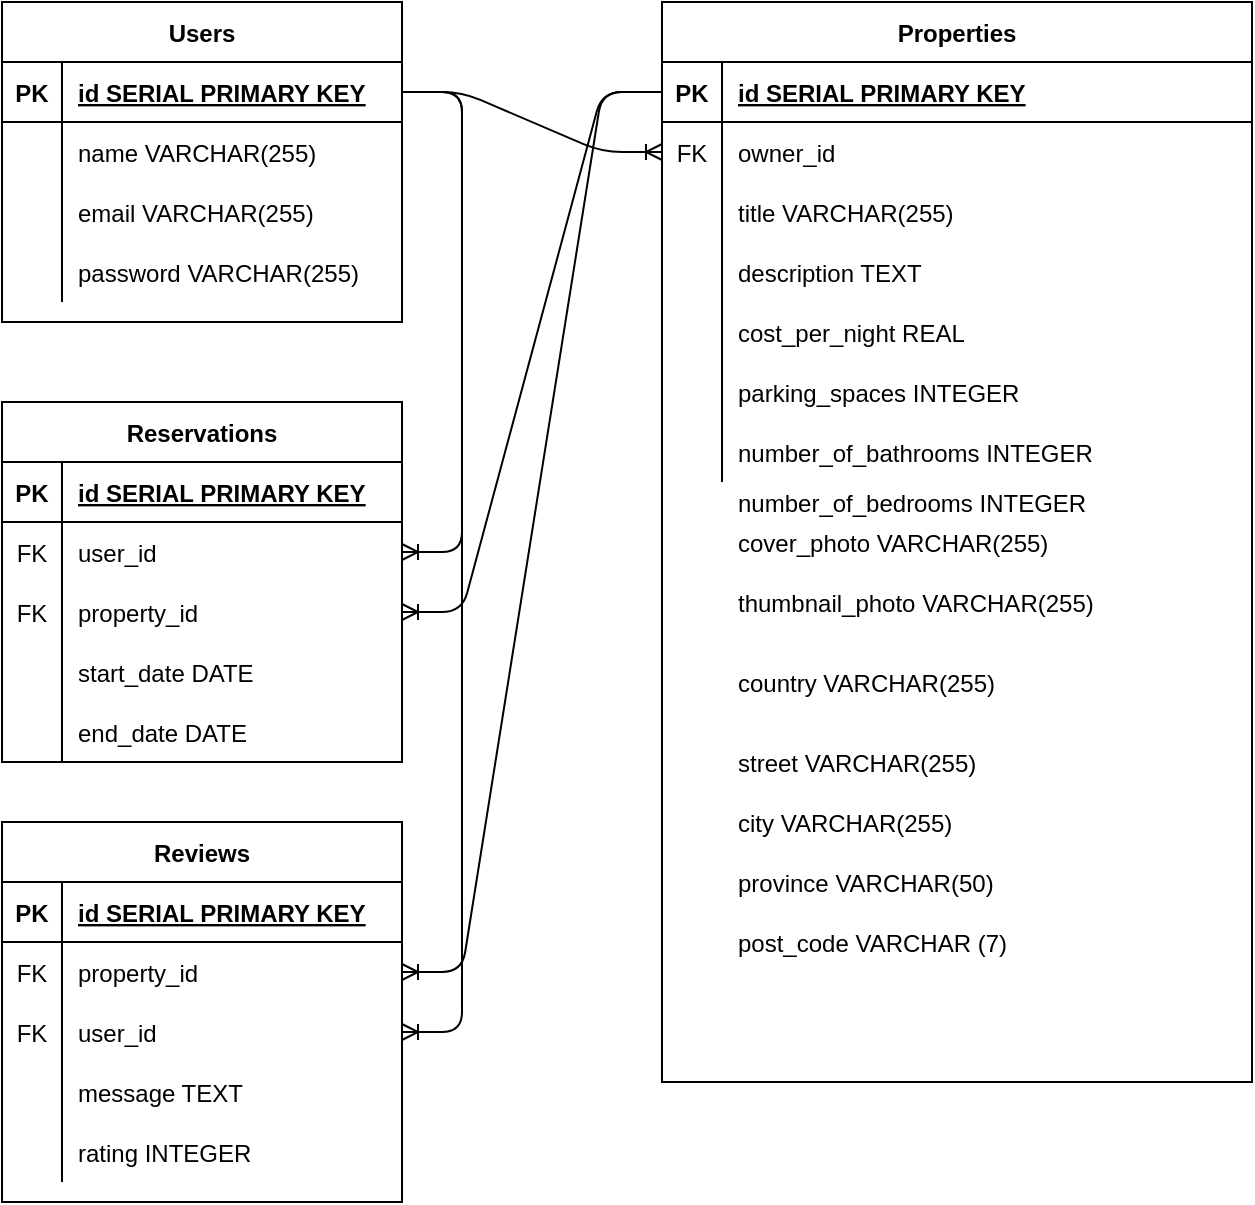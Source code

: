 <mxfile version="14.2.9" type="device"><diagram id="rqMA4tKZay99ry_S3hpK" name="Page-1"><mxGraphModel dx="946" dy="505" grid="1" gridSize="10" guides="0" tooltips="1" connect="1" arrows="1" fold="1" page="1" pageScale="1" pageWidth="850" pageHeight="1100" math="0" shadow="0"><root><mxCell id="0"/><mxCell id="1" parent="0"/><mxCell id="yMh_qgV7GU-N4EdGedD--1" value="Users" style="shape=table;startSize=30;container=1;collapsible=1;childLayout=tableLayout;fixedRows=1;rowLines=0;fontStyle=1;align=center;resizeLast=1;" vertex="1" parent="1"><mxGeometry x="180" y="10" width="200" height="160" as="geometry"/></mxCell><mxCell id="yMh_qgV7GU-N4EdGedD--2" value="" style="shape=partialRectangle;collapsible=0;dropTarget=0;pointerEvents=0;fillColor=none;top=0;left=0;bottom=1;right=0;points=[[0,0.5],[1,0.5]];portConstraint=eastwest;" vertex="1" parent="yMh_qgV7GU-N4EdGedD--1"><mxGeometry y="30" width="200" height="30" as="geometry"/></mxCell><mxCell id="yMh_qgV7GU-N4EdGedD--3" value="PK" style="shape=partialRectangle;connectable=0;fillColor=none;top=0;left=0;bottom=0;right=0;fontStyle=1;overflow=hidden;" vertex="1" parent="yMh_qgV7GU-N4EdGedD--2"><mxGeometry width="30" height="30" as="geometry"/></mxCell><mxCell id="yMh_qgV7GU-N4EdGedD--4" value="id SERIAL PRIMARY KEY" style="shape=partialRectangle;connectable=0;fillColor=none;top=0;left=0;bottom=0;right=0;align=left;spacingLeft=6;fontStyle=5;overflow=hidden;" vertex="1" parent="yMh_qgV7GU-N4EdGedD--2"><mxGeometry x="30" width="170" height="30" as="geometry"/></mxCell><mxCell id="yMh_qgV7GU-N4EdGedD--5" value="" style="shape=partialRectangle;collapsible=0;dropTarget=0;pointerEvents=0;fillColor=none;top=0;left=0;bottom=0;right=0;points=[[0,0.5],[1,0.5]];portConstraint=eastwest;" vertex="1" parent="yMh_qgV7GU-N4EdGedD--1"><mxGeometry y="60" width="200" height="30" as="geometry"/></mxCell><mxCell id="yMh_qgV7GU-N4EdGedD--6" value="" style="shape=partialRectangle;connectable=0;fillColor=none;top=0;left=0;bottom=0;right=0;editable=1;overflow=hidden;" vertex="1" parent="yMh_qgV7GU-N4EdGedD--5"><mxGeometry width="30" height="30" as="geometry"/></mxCell><mxCell id="yMh_qgV7GU-N4EdGedD--7" value="name VARCHAR(255)" style="shape=partialRectangle;connectable=0;fillColor=none;top=0;left=0;bottom=0;right=0;align=left;spacingLeft=6;overflow=hidden;" vertex="1" parent="yMh_qgV7GU-N4EdGedD--5"><mxGeometry x="30" width="170" height="30" as="geometry"/></mxCell><mxCell id="yMh_qgV7GU-N4EdGedD--8" value="" style="shape=partialRectangle;collapsible=0;dropTarget=0;pointerEvents=0;fillColor=none;top=0;left=0;bottom=0;right=0;points=[[0,0.5],[1,0.5]];portConstraint=eastwest;" vertex="1" parent="yMh_qgV7GU-N4EdGedD--1"><mxGeometry y="90" width="200" height="30" as="geometry"/></mxCell><mxCell id="yMh_qgV7GU-N4EdGedD--9" value="" style="shape=partialRectangle;connectable=0;fillColor=none;top=0;left=0;bottom=0;right=0;editable=1;overflow=hidden;" vertex="1" parent="yMh_qgV7GU-N4EdGedD--8"><mxGeometry width="30" height="30" as="geometry"/></mxCell><mxCell id="yMh_qgV7GU-N4EdGedD--10" value="email VARCHAR(255)" style="shape=partialRectangle;connectable=0;fillColor=none;top=0;left=0;bottom=0;right=0;align=left;spacingLeft=6;overflow=hidden;" vertex="1" parent="yMh_qgV7GU-N4EdGedD--8"><mxGeometry x="30" width="170" height="30" as="geometry"/></mxCell><mxCell id="yMh_qgV7GU-N4EdGedD--11" value="" style="shape=partialRectangle;collapsible=0;dropTarget=0;pointerEvents=0;fillColor=none;top=0;left=0;bottom=0;right=0;points=[[0,0.5],[1,0.5]];portConstraint=eastwest;" vertex="1" parent="yMh_qgV7GU-N4EdGedD--1"><mxGeometry y="120" width="200" height="30" as="geometry"/></mxCell><mxCell id="yMh_qgV7GU-N4EdGedD--12" value="" style="shape=partialRectangle;connectable=0;fillColor=none;top=0;left=0;bottom=0;right=0;editable=1;overflow=hidden;" vertex="1" parent="yMh_qgV7GU-N4EdGedD--11"><mxGeometry width="30" height="30" as="geometry"/></mxCell><mxCell id="yMh_qgV7GU-N4EdGedD--13" value="password VARCHAR(255)" style="shape=partialRectangle;connectable=0;fillColor=none;top=0;left=0;bottom=0;right=0;align=left;spacingLeft=6;overflow=hidden;" vertex="1" parent="yMh_qgV7GU-N4EdGedD--11"><mxGeometry x="30" width="170" height="30" as="geometry"/></mxCell><mxCell id="yMh_qgV7GU-N4EdGedD--43" value="" style="group;pointerEvents=1;" vertex="1" connectable="0" parent="1"><mxGeometry x="510" y="30" width="295" height="490" as="geometry"/></mxCell><mxCell id="yMh_qgV7GU-N4EdGedD--14" value="Properties" style="shape=table;startSize=30;container=1;collapsible=1;childLayout=tableLayout;fixedRows=1;rowLines=0;fontStyle=1;align=center;resizeLast=1;" vertex="1" parent="yMh_qgV7GU-N4EdGedD--43"><mxGeometry y="-20" width="295" height="540" as="geometry"/></mxCell><mxCell id="yMh_qgV7GU-N4EdGedD--15" value="" style="shape=partialRectangle;collapsible=0;dropTarget=0;pointerEvents=0;fillColor=none;top=0;left=0;bottom=1;right=0;points=[[0,0.5],[1,0.5]];portConstraint=eastwest;" vertex="1" parent="yMh_qgV7GU-N4EdGedD--14"><mxGeometry y="30" width="295" height="30" as="geometry"/></mxCell><mxCell id="yMh_qgV7GU-N4EdGedD--16" value="PK" style="shape=partialRectangle;connectable=0;fillColor=none;top=0;left=0;bottom=0;right=0;fontStyle=1;overflow=hidden;" vertex="1" parent="yMh_qgV7GU-N4EdGedD--15"><mxGeometry width="30" height="30" as="geometry"/></mxCell><mxCell id="yMh_qgV7GU-N4EdGedD--17" value="id SERIAL PRIMARY KEY" style="shape=partialRectangle;connectable=0;fillColor=none;top=0;left=0;bottom=0;right=0;align=left;spacingLeft=6;fontStyle=5;overflow=hidden;" vertex="1" parent="yMh_qgV7GU-N4EdGedD--15"><mxGeometry x="30" width="265" height="30" as="geometry"/></mxCell><mxCell id="yMh_qgV7GU-N4EdGedD--61" value="" style="shape=partialRectangle;collapsible=0;dropTarget=0;pointerEvents=0;fillColor=none;top=0;left=0;bottom=0;right=0;points=[[0,0.5],[1,0.5]];portConstraint=eastwest;" vertex="1" parent="yMh_qgV7GU-N4EdGedD--14"><mxGeometry y="60" width="295" height="30" as="geometry"/></mxCell><mxCell id="yMh_qgV7GU-N4EdGedD--62" value="FK" style="shape=partialRectangle;connectable=0;fillColor=none;top=0;left=0;bottom=0;right=0;fontStyle=0;overflow=hidden;" vertex="1" parent="yMh_qgV7GU-N4EdGedD--61"><mxGeometry width="30" height="30" as="geometry"/></mxCell><mxCell id="yMh_qgV7GU-N4EdGedD--63" value="owner_id" style="shape=partialRectangle;connectable=0;fillColor=none;top=0;left=0;bottom=0;right=0;align=left;spacingLeft=6;fontStyle=0;overflow=hidden;" vertex="1" parent="yMh_qgV7GU-N4EdGedD--61"><mxGeometry x="30" width="265" height="30" as="geometry"/></mxCell><mxCell id="yMh_qgV7GU-N4EdGedD--18" value="" style="shape=partialRectangle;collapsible=0;dropTarget=0;pointerEvents=0;fillColor=none;top=0;left=0;bottom=0;right=0;points=[[0,0.5],[1,0.5]];portConstraint=eastwest;" vertex="1" parent="yMh_qgV7GU-N4EdGedD--14"><mxGeometry y="90" width="295" height="30" as="geometry"/></mxCell><mxCell id="yMh_qgV7GU-N4EdGedD--19" value="" style="shape=partialRectangle;connectable=0;fillColor=none;top=0;left=0;bottom=0;right=0;editable=1;overflow=hidden;" vertex="1" parent="yMh_qgV7GU-N4EdGedD--18"><mxGeometry width="30" height="30" as="geometry"/></mxCell><mxCell id="yMh_qgV7GU-N4EdGedD--20" value="title VARCHAR(255)" style="shape=partialRectangle;connectable=0;fillColor=none;top=0;left=0;bottom=0;right=0;align=left;spacingLeft=6;overflow=hidden;" vertex="1" parent="yMh_qgV7GU-N4EdGedD--18"><mxGeometry x="30" width="265" height="30" as="geometry"/></mxCell><mxCell id="yMh_qgV7GU-N4EdGedD--21" value="" style="shape=partialRectangle;collapsible=0;dropTarget=0;pointerEvents=0;fillColor=none;top=0;left=0;bottom=0;right=0;points=[[0,0.5],[1,0.5]];portConstraint=eastwest;" vertex="1" parent="yMh_qgV7GU-N4EdGedD--14"><mxGeometry y="120" width="295" height="30" as="geometry"/></mxCell><mxCell id="yMh_qgV7GU-N4EdGedD--22" value="" style="shape=partialRectangle;connectable=0;fillColor=none;top=0;left=0;bottom=0;right=0;editable=1;overflow=hidden;" vertex="1" parent="yMh_qgV7GU-N4EdGedD--21"><mxGeometry width="30" height="30" as="geometry"/></mxCell><mxCell id="yMh_qgV7GU-N4EdGedD--23" value="description TEXT" style="shape=partialRectangle;connectable=0;fillColor=none;top=0;left=0;bottom=0;right=0;align=left;spacingLeft=6;overflow=hidden;" vertex="1" parent="yMh_qgV7GU-N4EdGedD--21"><mxGeometry x="30" width="265" height="30" as="geometry"/></mxCell><mxCell id="yMh_qgV7GU-N4EdGedD--24" value="" style="shape=partialRectangle;collapsible=0;dropTarget=0;pointerEvents=0;fillColor=none;top=0;left=0;bottom=0;right=0;points=[[0,0.5],[1,0.5]];portConstraint=eastwest;" vertex="1" parent="yMh_qgV7GU-N4EdGedD--14"><mxGeometry y="150" width="295" height="30" as="geometry"/></mxCell><mxCell id="yMh_qgV7GU-N4EdGedD--25" value="" style="shape=partialRectangle;connectable=0;fillColor=none;top=0;left=0;bottom=0;right=0;editable=1;overflow=hidden;" vertex="1" parent="yMh_qgV7GU-N4EdGedD--24"><mxGeometry width="30" height="30" as="geometry"/></mxCell><mxCell id="yMh_qgV7GU-N4EdGedD--26" value="cost_per_night REAL" style="shape=partialRectangle;connectable=0;fillColor=none;top=0;left=0;bottom=0;right=0;align=left;spacingLeft=6;overflow=hidden;" vertex="1" parent="yMh_qgV7GU-N4EdGedD--24"><mxGeometry x="30" width="265" height="30" as="geometry"/></mxCell><mxCell id="yMh_qgV7GU-N4EdGedD--32" value="" style="shape=partialRectangle;collapsible=0;dropTarget=0;pointerEvents=0;fillColor=none;top=0;left=0;bottom=0;right=0;points=[[0,0.5],[1,0.5]];portConstraint=eastwest;" vertex="1" parent="yMh_qgV7GU-N4EdGedD--14"><mxGeometry y="180" width="295" height="30" as="geometry"/></mxCell><mxCell id="yMh_qgV7GU-N4EdGedD--33" value="" style="shape=partialRectangle;connectable=0;fillColor=none;top=0;left=0;bottom=0;right=0;editable=1;overflow=hidden;" vertex="1" parent="yMh_qgV7GU-N4EdGedD--32"><mxGeometry width="30" height="30" as="geometry"/></mxCell><mxCell id="yMh_qgV7GU-N4EdGedD--34" value="parking_spaces INTEGER" style="shape=partialRectangle;connectable=0;fillColor=none;top=0;left=0;bottom=0;right=0;align=left;spacingLeft=6;overflow=hidden;" vertex="1" parent="yMh_qgV7GU-N4EdGedD--32"><mxGeometry x="30" width="265" height="30" as="geometry"/></mxCell><mxCell id="yMh_qgV7GU-N4EdGedD--28" value="" style="shape=partialRectangle;collapsible=0;dropTarget=0;pointerEvents=0;fillColor=none;top=0;left=0;bottom=0;right=0;points=[[0,0.5],[1,0.5]];portConstraint=eastwest;" vertex="1" parent="yMh_qgV7GU-N4EdGedD--14"><mxGeometry y="210" width="295" height="30" as="geometry"/></mxCell><mxCell id="yMh_qgV7GU-N4EdGedD--29" value="" style="shape=partialRectangle;connectable=0;fillColor=none;top=0;left=0;bottom=0;right=0;editable=1;overflow=hidden;" vertex="1" parent="yMh_qgV7GU-N4EdGedD--28"><mxGeometry width="30" height="30" as="geometry"/></mxCell><mxCell id="yMh_qgV7GU-N4EdGedD--30" value="number_of_bathrooms INTEGER" style="shape=partialRectangle;connectable=0;fillColor=none;top=0;left=0;bottom=0;right=0;align=left;spacingLeft=6;overflow=hidden;" vertex="1" parent="yMh_qgV7GU-N4EdGedD--28"><mxGeometry x="30" width="265" height="30" as="geometry"/></mxCell><mxCell id="yMh_qgV7GU-N4EdGedD--39" value="number_of_bedrooms INTEGER" style="shape=partialRectangle;connectable=1;fillColor=none;top=0;left=0;bottom=0;right=0;align=left;spacingLeft=6;overflow=hidden;snapToPoint=0;" vertex="1" parent="yMh_qgV7GU-N4EdGedD--43"><mxGeometry x="30" y="210.002" width="265" height="39.677" as="geometry"/></mxCell><mxCell id="yMh_qgV7GU-N4EdGedD--40" value="thumbnail_photo VARCHAR(255)" style="shape=partialRectangle;connectable=0;fillColor=none;top=0;left=0;bottom=0;right=0;align=left;spacingLeft=6;overflow=hidden;" vertex="1" parent="yMh_qgV7GU-N4EdGedD--43"><mxGeometry x="30" y="259.997" width="265" height="39.677" as="geometry"/></mxCell><mxCell id="yMh_qgV7GU-N4EdGedD--41" value="cover_photo VARCHAR(255)" style="shape=partialRectangle;connectable=0;fillColor=none;top=0;left=0;bottom=0;right=0;align=left;spacingLeft=6;overflow=hidden;" vertex="1" parent="yMh_qgV7GU-N4EdGedD--43"><mxGeometry x="30" y="229.999" width="265" height="39.677" as="geometry"/></mxCell><mxCell id="yMh_qgV7GU-N4EdGedD--45" value="country VARCHAR(255)" style="shape=partialRectangle;connectable=0;fillColor=none;top=0;left=0;bottom=0;right=0;align=left;spacingLeft=6;overflow=hidden;" vertex="1" parent="yMh_qgV7GU-N4EdGedD--43"><mxGeometry x="30" y="300.327" width="265" height="39.677" as="geometry"/></mxCell><mxCell id="yMh_qgV7GU-N4EdGedD--46" value="street VARCHAR(255)" style="shape=partialRectangle;connectable=0;fillColor=none;top=0;left=0;bottom=0;right=0;align=left;spacingLeft=6;overflow=hidden;" vertex="1" parent="yMh_qgV7GU-N4EdGedD--43"><mxGeometry x="30" y="340" width="265" height="40" as="geometry"/></mxCell><mxCell id="yMh_qgV7GU-N4EdGedD--47" value="city VARCHAR(255)" style="shape=partialRectangle;connectable=0;fillColor=none;top=0;left=0;bottom=0;right=0;align=left;spacingLeft=6;overflow=hidden;" vertex="1" parent="yMh_qgV7GU-N4EdGedD--43"><mxGeometry x="30" y="369.997" width="265" height="39.677" as="geometry"/></mxCell><mxCell id="yMh_qgV7GU-N4EdGedD--48" value="province VARCHAR(50)" style="shape=partialRectangle;connectable=0;fillColor=none;top=0;left=0;bottom=0;right=0;align=left;spacingLeft=6;overflow=hidden;" vertex="1" parent="yMh_qgV7GU-N4EdGedD--43"><mxGeometry x="30" y="399.997" width="265" height="39.677" as="geometry"/></mxCell><mxCell id="yMh_qgV7GU-N4EdGedD--49" value="post_code VARCHAR (7)" style="shape=partialRectangle;connectable=0;fillColor=none;top=0;left=0;bottom=0;right=0;align=left;spacingLeft=6;overflow=hidden;" vertex="1" parent="yMh_qgV7GU-N4EdGedD--43"><mxGeometry x="30" y="429.997" width="265" height="39.677" as="geometry"/></mxCell><mxCell id="yMh_qgV7GU-N4EdGedD--66" value="" style="edgeStyle=entityRelationEdgeStyle;fontSize=12;html=1;endArrow=ERoneToMany;orthogonalLoop=1;entryX=0;entryY=0.5;entryDx=0;entryDy=0;jumpStyle=arc;exitX=1;exitY=0.5;exitDx=0;exitDy=0;" edge="1" parent="1" source="yMh_qgV7GU-N4EdGedD--2" target="yMh_qgV7GU-N4EdGedD--61"><mxGeometry width="100" height="100" relative="1" as="geometry"><mxPoint x="210" y="70" as="sourcePoint"/><mxPoint x="200" as="targetPoint"/></mxGeometry></mxCell><mxCell id="yMh_qgV7GU-N4EdGedD--68" value="Reservations" style="shape=table;startSize=30;container=1;collapsible=1;childLayout=tableLayout;fixedRows=1;rowLines=0;fontStyle=1;align=center;resizeLast=1;" vertex="1" parent="1"><mxGeometry x="180" y="210" width="200" height="180" as="geometry"/></mxCell><mxCell id="yMh_qgV7GU-N4EdGedD--69" value="" style="shape=partialRectangle;collapsible=0;dropTarget=0;pointerEvents=0;fillColor=none;top=0;left=0;bottom=1;right=0;points=[[0,0.5],[1,0.5]];portConstraint=eastwest;" vertex="1" parent="yMh_qgV7GU-N4EdGedD--68"><mxGeometry y="30" width="200" height="30" as="geometry"/></mxCell><mxCell id="yMh_qgV7GU-N4EdGedD--70" value="PK" style="shape=partialRectangle;connectable=0;fillColor=none;top=0;left=0;bottom=0;right=0;fontStyle=1;overflow=hidden;" vertex="1" parent="yMh_qgV7GU-N4EdGedD--69"><mxGeometry width="30" height="30" as="geometry"/></mxCell><mxCell id="yMh_qgV7GU-N4EdGedD--71" value="id SERIAL PRIMARY KEY" style="shape=partialRectangle;connectable=0;fillColor=none;top=0;left=0;bottom=0;right=0;align=left;spacingLeft=6;fontStyle=5;overflow=hidden;" vertex="1" parent="yMh_qgV7GU-N4EdGedD--69"><mxGeometry x="30" width="170" height="30" as="geometry"/></mxCell><mxCell id="yMh_qgV7GU-N4EdGedD--82" value="" style="shape=partialRectangle;collapsible=0;dropTarget=0;pointerEvents=0;fillColor=none;top=0;left=0;bottom=0;right=0;points=[[0,0.5],[1,0.5]];portConstraint=eastwest;" vertex="1" parent="yMh_qgV7GU-N4EdGedD--68"><mxGeometry y="60" width="200" height="30" as="geometry"/></mxCell><mxCell id="yMh_qgV7GU-N4EdGedD--83" value="FK" style="shape=partialRectangle;connectable=0;fillColor=none;top=0;left=0;bottom=0;right=0;fontStyle=0;overflow=hidden;" vertex="1" parent="yMh_qgV7GU-N4EdGedD--82"><mxGeometry width="30" height="30" as="geometry"/></mxCell><mxCell id="yMh_qgV7GU-N4EdGedD--84" value="user_id" style="shape=partialRectangle;connectable=0;fillColor=none;top=0;left=0;bottom=0;right=0;align=left;spacingLeft=6;fontStyle=0;overflow=hidden;" vertex="1" parent="yMh_qgV7GU-N4EdGedD--82"><mxGeometry x="30" width="170" height="30" as="geometry"/></mxCell><mxCell id="yMh_qgV7GU-N4EdGedD--78" value="" style="shape=partialRectangle;collapsible=0;dropTarget=0;pointerEvents=0;fillColor=none;top=0;left=0;bottom=0;right=0;points=[[0,0.5],[1,0.5]];portConstraint=eastwest;" vertex="1" parent="yMh_qgV7GU-N4EdGedD--68"><mxGeometry y="90" width="200" height="30" as="geometry"/></mxCell><mxCell id="yMh_qgV7GU-N4EdGedD--79" value="FK" style="shape=partialRectangle;connectable=0;fillColor=none;top=0;left=0;bottom=0;right=0;editable=1;overflow=hidden;" vertex="1" parent="yMh_qgV7GU-N4EdGedD--78"><mxGeometry width="30" height="30" as="geometry"/></mxCell><mxCell id="yMh_qgV7GU-N4EdGedD--80" value="property_id" style="shape=partialRectangle;connectable=0;fillColor=none;top=0;left=0;bottom=0;right=0;align=left;spacingLeft=6;overflow=hidden;" vertex="1" parent="yMh_qgV7GU-N4EdGedD--78"><mxGeometry x="30" width="170" height="30" as="geometry"/></mxCell><mxCell id="yMh_qgV7GU-N4EdGedD--72" value="" style="shape=partialRectangle;collapsible=0;dropTarget=0;pointerEvents=0;fillColor=none;top=0;left=0;bottom=0;right=0;points=[[0,0.5],[1,0.5]];portConstraint=eastwest;" vertex="1" parent="yMh_qgV7GU-N4EdGedD--68"><mxGeometry y="120" width="200" height="30" as="geometry"/></mxCell><mxCell id="yMh_qgV7GU-N4EdGedD--73" value="" style="shape=partialRectangle;connectable=0;fillColor=none;top=0;left=0;bottom=0;right=0;editable=1;overflow=hidden;" vertex="1" parent="yMh_qgV7GU-N4EdGedD--72"><mxGeometry width="30" height="30" as="geometry"/></mxCell><mxCell id="yMh_qgV7GU-N4EdGedD--74" value="start_date DATE" style="shape=partialRectangle;connectable=0;fillColor=none;top=0;left=0;bottom=0;right=0;align=left;spacingLeft=6;overflow=hidden;" vertex="1" parent="yMh_qgV7GU-N4EdGedD--72"><mxGeometry x="30" width="170" height="30" as="geometry"/></mxCell><mxCell id="yMh_qgV7GU-N4EdGedD--75" value="" style="shape=partialRectangle;collapsible=0;dropTarget=0;pointerEvents=0;fillColor=none;top=0;left=0;bottom=0;right=0;points=[[0,0.5],[1,0.5]];portConstraint=eastwest;" vertex="1" parent="yMh_qgV7GU-N4EdGedD--68"><mxGeometry y="150" width="200" height="30" as="geometry"/></mxCell><mxCell id="yMh_qgV7GU-N4EdGedD--76" value="" style="shape=partialRectangle;connectable=0;fillColor=none;top=0;left=0;bottom=0;right=0;editable=1;overflow=hidden;" vertex="1" parent="yMh_qgV7GU-N4EdGedD--75"><mxGeometry width="30" height="30" as="geometry"/></mxCell><mxCell id="yMh_qgV7GU-N4EdGedD--77" value="end_date DATE" style="shape=partialRectangle;connectable=0;fillColor=none;top=0;left=0;bottom=0;right=0;align=left;spacingLeft=6;overflow=hidden;" vertex="1" parent="yMh_qgV7GU-N4EdGedD--75"><mxGeometry x="30" width="170" height="30" as="geometry"/></mxCell><mxCell id="yMh_qgV7GU-N4EdGedD--85" value="" style="edgeStyle=entityRelationEdgeStyle;fontSize=12;html=1;endArrow=ERoneToMany;exitX=0;exitY=0.5;exitDx=0;exitDy=0;entryX=1;entryY=0.5;entryDx=0;entryDy=0;" edge="1" parent="1" source="yMh_qgV7GU-N4EdGedD--15" target="yMh_qgV7GU-N4EdGedD--78"><mxGeometry width="100" height="100" relative="1" as="geometry"><mxPoint x="490" y="200" as="sourcePoint"/><mxPoint x="390" y="300" as="targetPoint"/></mxGeometry></mxCell><mxCell id="yMh_qgV7GU-N4EdGedD--99" value="" style="edgeStyle=entityRelationEdgeStyle;fontSize=12;html=1;endArrow=ERoneToMany;entryX=1;entryY=0.5;entryDx=0;entryDy=0;" edge="1" parent="1" source="yMh_qgV7GU-N4EdGedD--2" target="yMh_qgV7GU-N4EdGedD--82"><mxGeometry width="100" height="100" relative="1" as="geometry"><mxPoint x="490" y="140" as="sourcePoint"/><mxPoint x="390" y="240" as="targetPoint"/></mxGeometry></mxCell><mxCell id="yMh_qgV7GU-N4EdGedD--101" value="Reviews" style="shape=table;startSize=30;container=1;collapsible=1;childLayout=tableLayout;fixedRows=1;rowLines=0;fontStyle=1;align=center;resizeLast=1;" vertex="1" parent="1"><mxGeometry x="180" y="420" width="200" height="190" as="geometry"/></mxCell><mxCell id="yMh_qgV7GU-N4EdGedD--102" value="" style="shape=partialRectangle;collapsible=0;dropTarget=0;pointerEvents=0;fillColor=none;top=0;left=0;bottom=1;right=0;points=[[0,0.5],[1,0.5]];portConstraint=eastwest;" vertex="1" parent="yMh_qgV7GU-N4EdGedD--101"><mxGeometry y="30" width="200" height="30" as="geometry"/></mxCell><mxCell id="yMh_qgV7GU-N4EdGedD--103" value="PK" style="shape=partialRectangle;connectable=0;fillColor=none;top=0;left=0;bottom=0;right=0;fontStyle=1;overflow=hidden;" vertex="1" parent="yMh_qgV7GU-N4EdGedD--102"><mxGeometry width="30" height="30" as="geometry"/></mxCell><mxCell id="yMh_qgV7GU-N4EdGedD--104" value="id SERIAL PRIMARY KEY" style="shape=partialRectangle;connectable=0;fillColor=none;top=0;left=0;bottom=0;right=0;align=left;spacingLeft=6;fontStyle=5;overflow=hidden;" vertex="1" parent="yMh_qgV7GU-N4EdGedD--102"><mxGeometry x="30" width="170" height="30" as="geometry"/></mxCell><mxCell id="yMh_qgV7GU-N4EdGedD--105" value="" style="shape=partialRectangle;collapsible=0;dropTarget=0;pointerEvents=0;fillColor=none;top=0;left=0;bottom=0;right=0;points=[[0,0.5],[1,0.5]];portConstraint=eastwest;" vertex="1" parent="yMh_qgV7GU-N4EdGedD--101"><mxGeometry y="60" width="200" height="30" as="geometry"/></mxCell><mxCell id="yMh_qgV7GU-N4EdGedD--106" value="FK" style="shape=partialRectangle;connectable=0;fillColor=none;top=0;left=0;bottom=0;right=0;editable=1;overflow=hidden;" vertex="1" parent="yMh_qgV7GU-N4EdGedD--105"><mxGeometry width="30" height="30" as="geometry"/></mxCell><mxCell id="yMh_qgV7GU-N4EdGedD--107" value="property_id" style="shape=partialRectangle;connectable=0;fillColor=none;top=0;left=0;bottom=0;right=0;align=left;spacingLeft=6;overflow=hidden;" vertex="1" parent="yMh_qgV7GU-N4EdGedD--105"><mxGeometry x="30" width="170" height="30" as="geometry"/></mxCell><mxCell id="yMh_qgV7GU-N4EdGedD--116" value="" style="shape=partialRectangle;collapsible=0;dropTarget=0;pointerEvents=0;fillColor=none;top=0;left=0;bottom=0;right=0;points=[[0,0.5],[1,0.5]];portConstraint=eastwest;" vertex="1" parent="yMh_qgV7GU-N4EdGedD--101"><mxGeometry y="90" width="200" height="30" as="geometry"/></mxCell><mxCell id="yMh_qgV7GU-N4EdGedD--117" value="FK" style="shape=partialRectangle;connectable=0;fillColor=none;top=0;left=0;bottom=0;right=0;fontStyle=0;overflow=hidden;" vertex="1" parent="yMh_qgV7GU-N4EdGedD--116"><mxGeometry width="30" height="30" as="geometry"/></mxCell><mxCell id="yMh_qgV7GU-N4EdGedD--118" value="user_id" style="shape=partialRectangle;connectable=0;fillColor=none;top=0;left=0;bottom=0;right=0;align=left;spacingLeft=6;fontStyle=0;overflow=hidden;" vertex="1" parent="yMh_qgV7GU-N4EdGedD--116"><mxGeometry x="30" width="170" height="30" as="geometry"/></mxCell><mxCell id="yMh_qgV7GU-N4EdGedD--108" value="" style="shape=partialRectangle;collapsible=0;dropTarget=0;pointerEvents=0;fillColor=none;top=0;left=0;bottom=0;right=0;points=[[0,0.5],[1,0.5]];portConstraint=eastwest;" vertex="1" parent="yMh_qgV7GU-N4EdGedD--101"><mxGeometry y="120" width="200" height="30" as="geometry"/></mxCell><mxCell id="yMh_qgV7GU-N4EdGedD--109" value="" style="shape=partialRectangle;connectable=0;fillColor=none;top=0;left=0;bottom=0;right=0;editable=1;overflow=hidden;" vertex="1" parent="yMh_qgV7GU-N4EdGedD--108"><mxGeometry width="30" height="30" as="geometry"/></mxCell><mxCell id="yMh_qgV7GU-N4EdGedD--110" value="message TEXT" style="shape=partialRectangle;connectable=0;fillColor=none;top=0;left=0;bottom=0;right=0;align=left;spacingLeft=6;overflow=hidden;" vertex="1" parent="yMh_qgV7GU-N4EdGedD--108"><mxGeometry x="30" width="170" height="30" as="geometry"/></mxCell><mxCell id="yMh_qgV7GU-N4EdGedD--111" value="" style="shape=partialRectangle;collapsible=0;dropTarget=0;pointerEvents=0;fillColor=none;top=0;left=0;bottom=0;right=0;points=[[0,0.5],[1,0.5]];portConstraint=eastwest;" vertex="1" parent="yMh_qgV7GU-N4EdGedD--101"><mxGeometry y="150" width="200" height="30" as="geometry"/></mxCell><mxCell id="yMh_qgV7GU-N4EdGedD--112" value="" style="shape=partialRectangle;connectable=0;fillColor=none;top=0;left=0;bottom=0;right=0;editable=1;overflow=hidden;" vertex="1" parent="yMh_qgV7GU-N4EdGedD--111"><mxGeometry width="30" height="30" as="geometry"/></mxCell><mxCell id="yMh_qgV7GU-N4EdGedD--113" value="rating INTEGER" style="shape=partialRectangle;connectable=0;fillColor=none;top=0;left=0;bottom=0;right=0;align=left;spacingLeft=6;overflow=hidden;" vertex="1" parent="yMh_qgV7GU-N4EdGedD--111"><mxGeometry x="30" width="170" height="30" as="geometry"/></mxCell><mxCell id="yMh_qgV7GU-N4EdGedD--119" value="" style="edgeStyle=entityRelationEdgeStyle;fontSize=12;html=1;endArrow=ERoneToMany;entryX=1;entryY=0.5;entryDx=0;entryDy=0;exitX=0;exitY=0.5;exitDx=0;exitDy=0;" edge="1" parent="1" source="yMh_qgV7GU-N4EdGedD--15" target="yMh_qgV7GU-N4EdGedD--105"><mxGeometry width="100" height="100" relative="1" as="geometry"><mxPoint x="470" y="250" as="sourcePoint"/><mxPoint x="390" y="580" as="targetPoint"/></mxGeometry></mxCell><mxCell id="yMh_qgV7GU-N4EdGedD--120" value="" style="edgeStyle=entityRelationEdgeStyle;fontSize=12;html=1;endArrow=ERoneToMany;exitX=1;exitY=0.5;exitDx=0;exitDy=0;entryX=1;entryY=0.5;entryDx=0;entryDy=0;" edge="1" parent="1" source="yMh_qgV7GU-N4EdGedD--2" target="yMh_qgV7GU-N4EdGedD--116"><mxGeometry width="100" height="100" relative="1" as="geometry"><mxPoint x="400" y="400" as="sourcePoint"/><mxPoint x="500" y="300" as="targetPoint"/></mxGeometry></mxCell></root></mxGraphModel></diagram></mxfile>